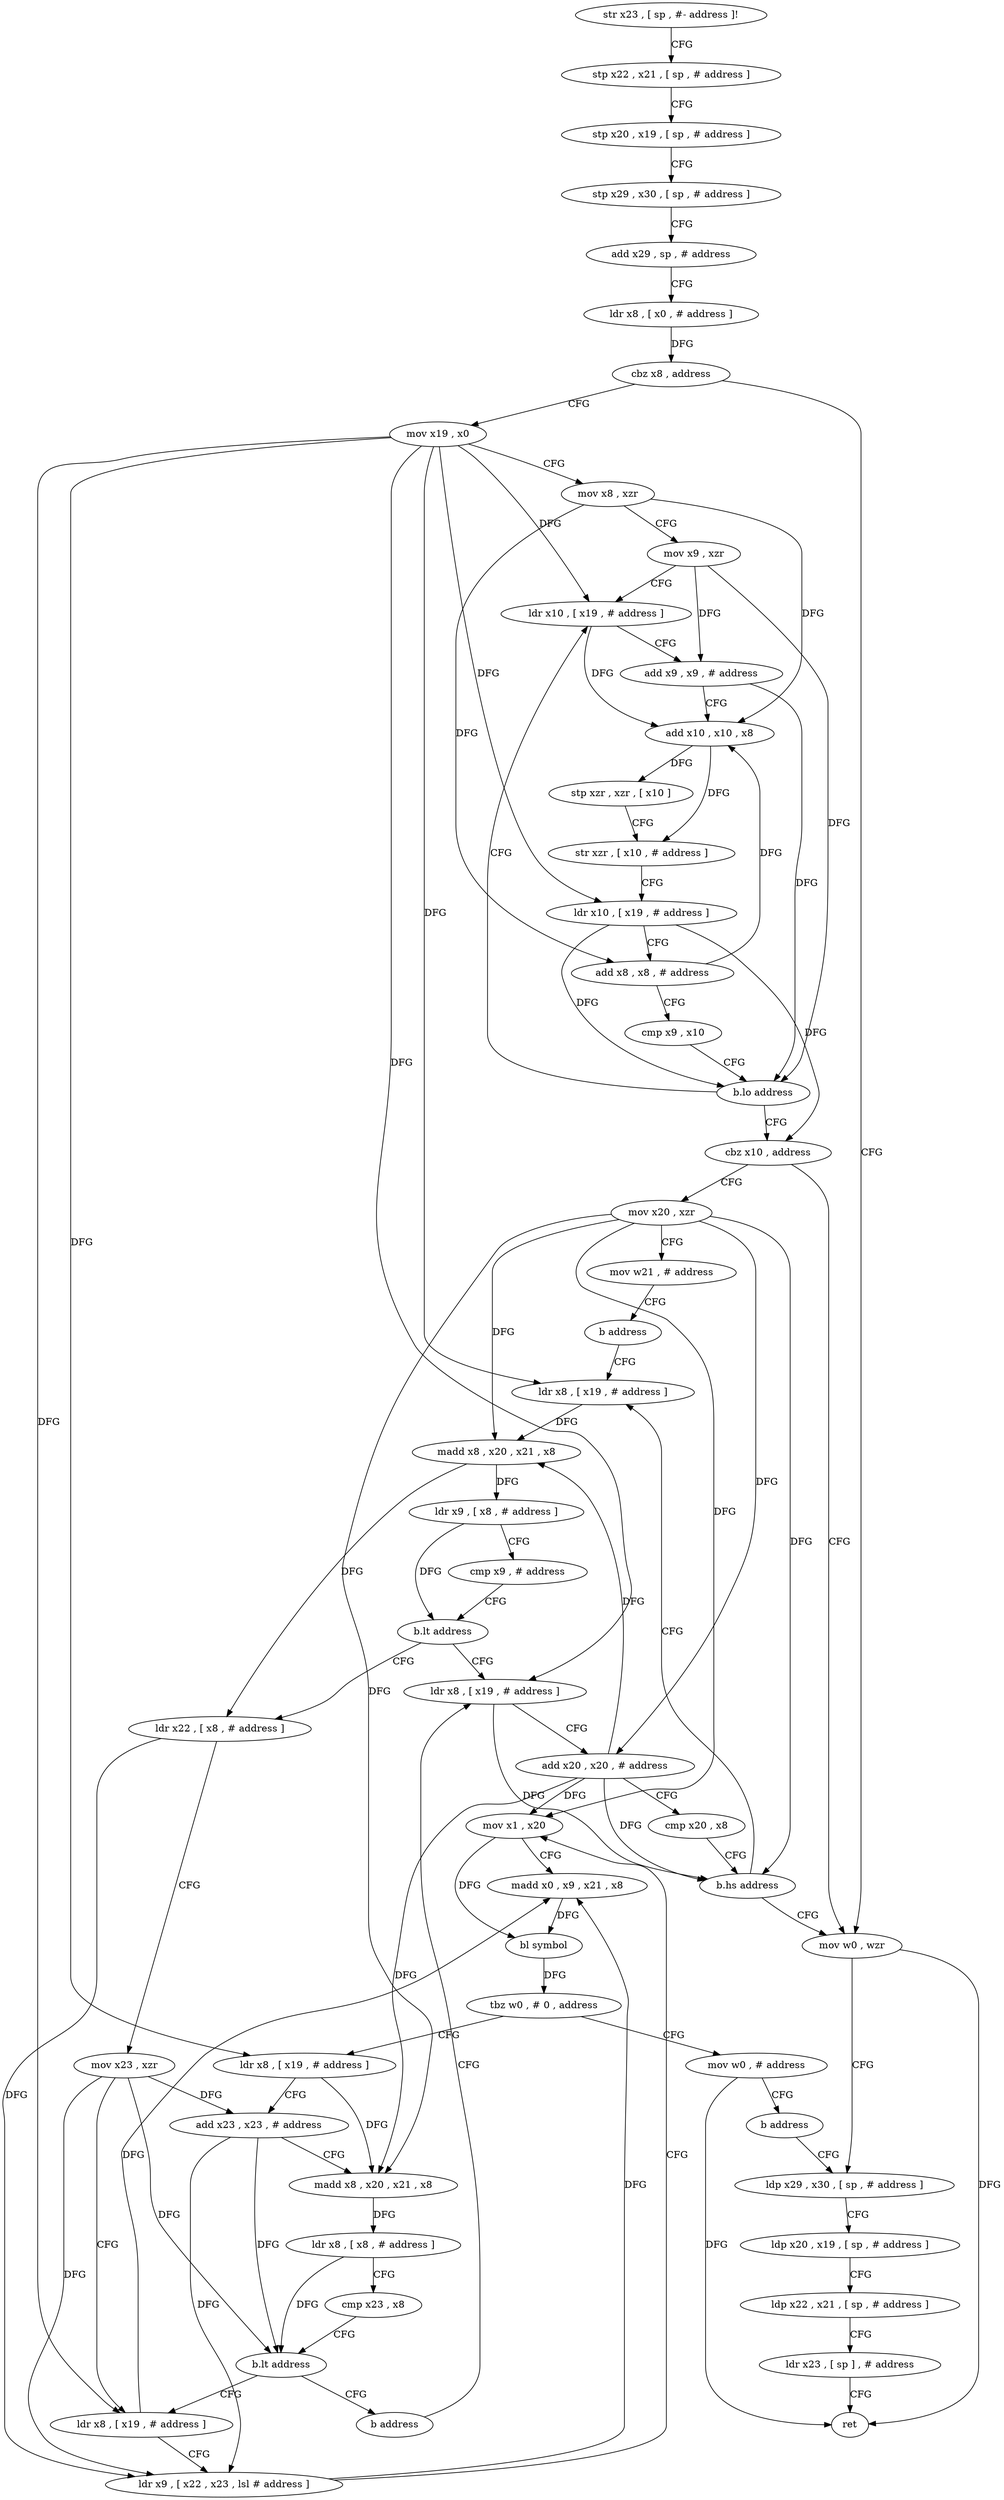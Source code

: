 digraph "func" {
"4238324" [label = "str x23 , [ sp , #- address ]!" ]
"4238328" [label = "stp x22 , x21 , [ sp , # address ]" ]
"4238332" [label = "stp x20 , x19 , [ sp , # address ]" ]
"4238336" [label = "stp x29 , x30 , [ sp , # address ]" ]
"4238340" [label = "add x29 , sp , # address" ]
"4238344" [label = "ldr x8 , [ x0 , # address ]" ]
"4238348" [label = "cbz x8 , address" ]
"4238512" [label = "mov w0 , wzr" ]
"4238352" [label = "mov x19 , x0" ]
"4238516" [label = "ldp x29 , x30 , [ sp , # address ]" ]
"4238356" [label = "mov x8 , xzr" ]
"4238360" [label = "mov x9 , xzr" ]
"4238364" [label = "ldr x10 , [ x19 , # address ]" ]
"4238368" [label = "add x9 , x9 , # address" ]
"4238372" [label = "add x10 , x10 , x8" ]
"4238376" [label = "stp xzr , xzr , [ x10 ]" ]
"4238380" [label = "str xzr , [ x10 , # address ]" ]
"4238384" [label = "ldr x10 , [ x19 , # address ]" ]
"4238388" [label = "add x8 , x8 , # address" ]
"4238392" [label = "cmp x9 , x10" ]
"4238396" [label = "b.lo address" ]
"4238400" [label = "cbz x10 , address" ]
"4238404" [label = "mov x20 , xzr" ]
"4238408" [label = "mov w21 , # address" ]
"4238412" [label = "b address" ]
"4238432" [label = "ldr x8 , [ x19 , # address ]" ]
"4238436" [label = "madd x8 , x20 , x21 , x8" ]
"4238440" [label = "ldr x9 , [ x8 , # address ]" ]
"4238444" [label = "cmp x9 , # address" ]
"4238448" [label = "b.lt address" ]
"4238416" [label = "ldr x8 , [ x19 , # address ]" ]
"4238452" [label = "ldr x22 , [ x8 , # address ]" ]
"4238420" [label = "add x20 , x20 , # address" ]
"4238424" [label = "cmp x20 , x8" ]
"4238428" [label = "b.hs address" ]
"4238456" [label = "mov x23 , xzr" ]
"4238460" [label = "ldr x8 , [ x19 , # address ]" ]
"4238536" [label = "mov w0 , # address" ]
"4238540" [label = "b address" ]
"4238484" [label = "ldr x8 , [ x19 , # address ]" ]
"4238488" [label = "add x23 , x23 , # address" ]
"4238492" [label = "madd x8 , x20 , x21 , x8" ]
"4238496" [label = "ldr x8 , [ x8 , # address ]" ]
"4238500" [label = "cmp x23 , x8" ]
"4238504" [label = "b.lt address" ]
"4238508" [label = "b address" ]
"4238520" [label = "ldp x20 , x19 , [ sp , # address ]" ]
"4238524" [label = "ldp x22 , x21 , [ sp , # address ]" ]
"4238528" [label = "ldr x23 , [ sp ] , # address" ]
"4238532" [label = "ret" ]
"4238464" [label = "ldr x9 , [ x22 , x23 , lsl # address ]" ]
"4238468" [label = "mov x1 , x20" ]
"4238472" [label = "madd x0 , x9 , x21 , x8" ]
"4238476" [label = "bl symbol" ]
"4238480" [label = "tbz w0 , # 0 , address" ]
"4238324" -> "4238328" [ label = "CFG" ]
"4238328" -> "4238332" [ label = "CFG" ]
"4238332" -> "4238336" [ label = "CFG" ]
"4238336" -> "4238340" [ label = "CFG" ]
"4238340" -> "4238344" [ label = "CFG" ]
"4238344" -> "4238348" [ label = "DFG" ]
"4238348" -> "4238512" [ label = "CFG" ]
"4238348" -> "4238352" [ label = "CFG" ]
"4238512" -> "4238516" [ label = "CFG" ]
"4238512" -> "4238532" [ label = "DFG" ]
"4238352" -> "4238356" [ label = "CFG" ]
"4238352" -> "4238364" [ label = "DFG" ]
"4238352" -> "4238384" [ label = "DFG" ]
"4238352" -> "4238432" [ label = "DFG" ]
"4238352" -> "4238416" [ label = "DFG" ]
"4238352" -> "4238460" [ label = "DFG" ]
"4238352" -> "4238484" [ label = "DFG" ]
"4238516" -> "4238520" [ label = "CFG" ]
"4238356" -> "4238360" [ label = "CFG" ]
"4238356" -> "4238372" [ label = "DFG" ]
"4238356" -> "4238388" [ label = "DFG" ]
"4238360" -> "4238364" [ label = "CFG" ]
"4238360" -> "4238368" [ label = "DFG" ]
"4238360" -> "4238396" [ label = "DFG" ]
"4238364" -> "4238368" [ label = "CFG" ]
"4238364" -> "4238372" [ label = "DFG" ]
"4238368" -> "4238372" [ label = "CFG" ]
"4238368" -> "4238396" [ label = "DFG" ]
"4238372" -> "4238376" [ label = "DFG" ]
"4238372" -> "4238380" [ label = "DFG" ]
"4238376" -> "4238380" [ label = "CFG" ]
"4238380" -> "4238384" [ label = "CFG" ]
"4238384" -> "4238388" [ label = "CFG" ]
"4238384" -> "4238396" [ label = "DFG" ]
"4238384" -> "4238400" [ label = "DFG" ]
"4238388" -> "4238392" [ label = "CFG" ]
"4238388" -> "4238372" [ label = "DFG" ]
"4238392" -> "4238396" [ label = "CFG" ]
"4238396" -> "4238364" [ label = "CFG" ]
"4238396" -> "4238400" [ label = "CFG" ]
"4238400" -> "4238512" [ label = "CFG" ]
"4238400" -> "4238404" [ label = "CFG" ]
"4238404" -> "4238408" [ label = "CFG" ]
"4238404" -> "4238436" [ label = "DFG" ]
"4238404" -> "4238420" [ label = "DFG" ]
"4238404" -> "4238428" [ label = "DFG" ]
"4238404" -> "4238468" [ label = "DFG" ]
"4238404" -> "4238492" [ label = "DFG" ]
"4238408" -> "4238412" [ label = "CFG" ]
"4238412" -> "4238432" [ label = "CFG" ]
"4238432" -> "4238436" [ label = "DFG" ]
"4238436" -> "4238440" [ label = "DFG" ]
"4238436" -> "4238452" [ label = "DFG" ]
"4238440" -> "4238444" [ label = "CFG" ]
"4238440" -> "4238448" [ label = "DFG" ]
"4238444" -> "4238448" [ label = "CFG" ]
"4238448" -> "4238416" [ label = "CFG" ]
"4238448" -> "4238452" [ label = "CFG" ]
"4238416" -> "4238420" [ label = "CFG" ]
"4238416" -> "4238428" [ label = "DFG" ]
"4238452" -> "4238456" [ label = "CFG" ]
"4238452" -> "4238464" [ label = "DFG" ]
"4238420" -> "4238424" [ label = "CFG" ]
"4238420" -> "4238436" [ label = "DFG" ]
"4238420" -> "4238428" [ label = "DFG" ]
"4238420" -> "4238468" [ label = "DFG" ]
"4238420" -> "4238492" [ label = "DFG" ]
"4238424" -> "4238428" [ label = "CFG" ]
"4238428" -> "4238512" [ label = "CFG" ]
"4238428" -> "4238432" [ label = "CFG" ]
"4238456" -> "4238460" [ label = "CFG" ]
"4238456" -> "4238464" [ label = "DFG" ]
"4238456" -> "4238488" [ label = "DFG" ]
"4238456" -> "4238504" [ label = "DFG" ]
"4238460" -> "4238464" [ label = "CFG" ]
"4238460" -> "4238472" [ label = "DFG" ]
"4238536" -> "4238540" [ label = "CFG" ]
"4238536" -> "4238532" [ label = "DFG" ]
"4238540" -> "4238516" [ label = "CFG" ]
"4238484" -> "4238488" [ label = "CFG" ]
"4238484" -> "4238492" [ label = "DFG" ]
"4238488" -> "4238492" [ label = "CFG" ]
"4238488" -> "4238464" [ label = "DFG" ]
"4238488" -> "4238504" [ label = "DFG" ]
"4238492" -> "4238496" [ label = "DFG" ]
"4238496" -> "4238500" [ label = "CFG" ]
"4238496" -> "4238504" [ label = "DFG" ]
"4238500" -> "4238504" [ label = "CFG" ]
"4238504" -> "4238460" [ label = "CFG" ]
"4238504" -> "4238508" [ label = "CFG" ]
"4238508" -> "4238416" [ label = "CFG" ]
"4238520" -> "4238524" [ label = "CFG" ]
"4238524" -> "4238528" [ label = "CFG" ]
"4238528" -> "4238532" [ label = "CFG" ]
"4238464" -> "4238468" [ label = "CFG" ]
"4238464" -> "4238472" [ label = "DFG" ]
"4238468" -> "4238472" [ label = "CFG" ]
"4238468" -> "4238476" [ label = "DFG" ]
"4238472" -> "4238476" [ label = "DFG" ]
"4238476" -> "4238480" [ label = "DFG" ]
"4238480" -> "4238536" [ label = "CFG" ]
"4238480" -> "4238484" [ label = "CFG" ]
}
